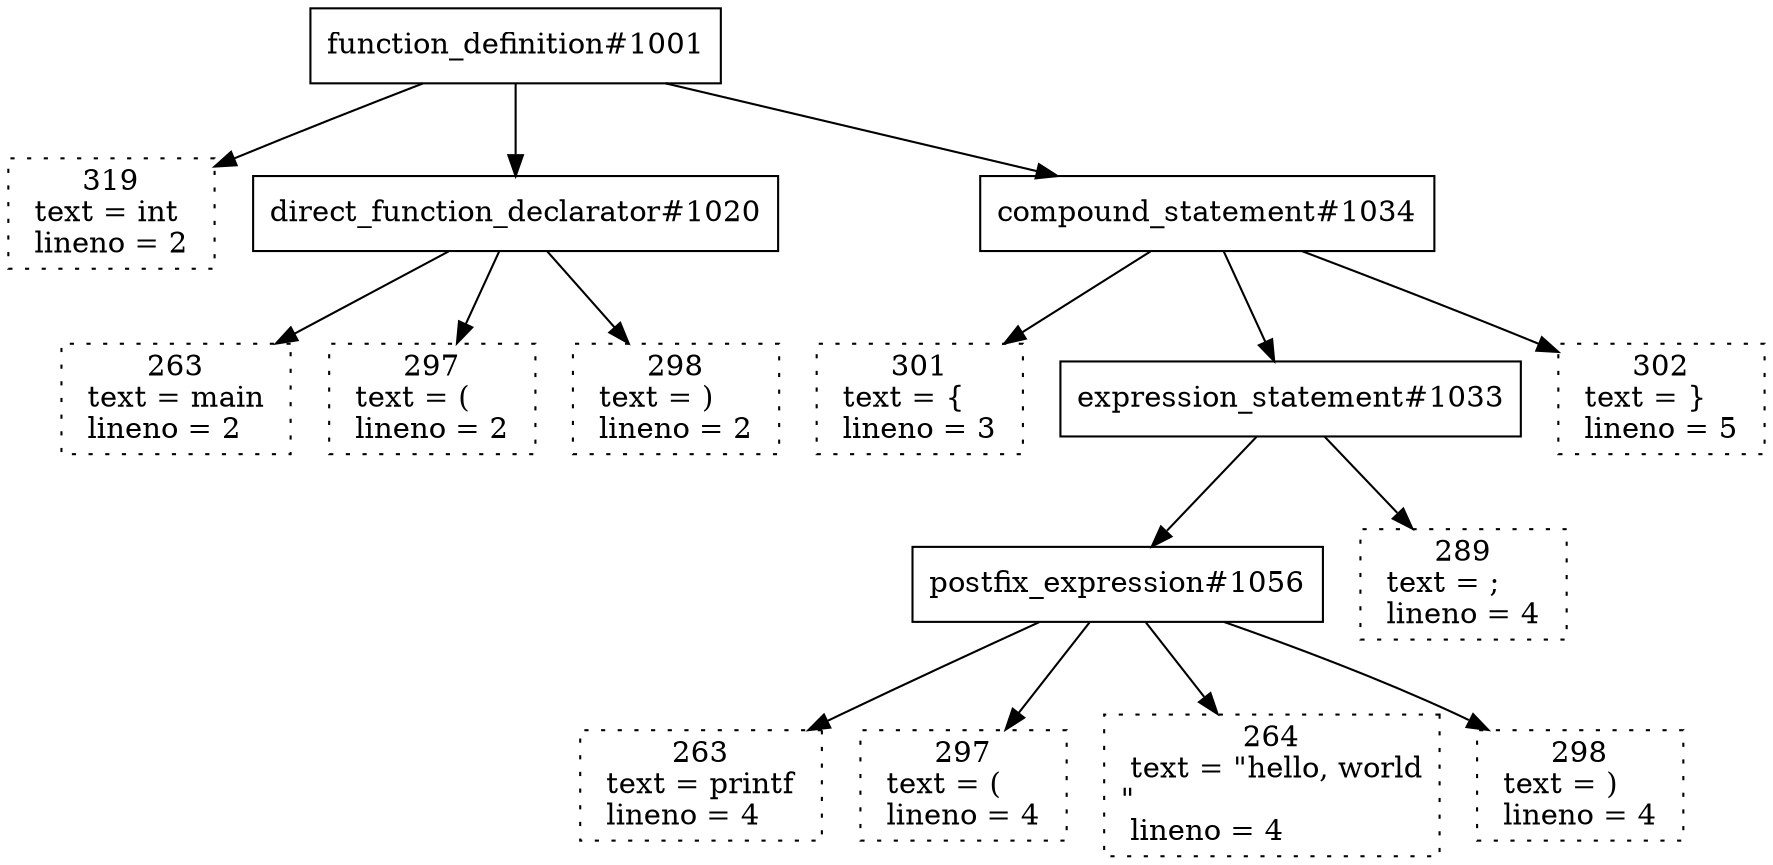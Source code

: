 digraph {
N15 [shape=box label="function_definition#1001"];
N15 -> N0;
N0 [shape=box style=dotted label=" 319 \n text = int \l lineno = 2 \l"];
N15 -> N5;
N5 [shape=box label="direct_function_declarator#1020"];
N5 -> N1;
N1 [shape=box style=dotted label=" 263 \n text = main \l lineno = 2 \l"];
N5 -> N2;
N2 [shape=box style=dotted label=" 297 \n text = ( \l lineno = 2 \l"];
N5 -> N3;
N3 [shape=box style=dotted label=" 298 \n text = ) \l lineno = 2 \l"];
N15 -> N14;
N14 [shape=box label="compound_statement#1034"];
N14 -> N4;
N4 [shape=box style=dotted label=" 301 \n text = { \l lineno = 3 \l"];
N14 -> N12;
N12 [shape=box label="expression_statement#1033"];
N12 -> N10;
N10 [shape=box label="postfix_expression#1056"];
N10 -> N6;
N6 [shape=box style=dotted label=" 263 \n text = printf \l lineno = 4 \l"];
N10 -> N7;
N7 [shape=box style=dotted label=" 297 \n text = ( \l lineno = 4 \l"];
N10 -> N8;
N8 [shape=box style=dotted label=" 264 \n text = \"hello, world\n\" \l lineno = 4 \l"];
N10 -> N9;
N9 [shape=box style=dotted label=" 298 \n text = ) \l lineno = 4 \l"];
N12 -> N11;
N11 [shape=box style=dotted label=" 289 \n text = ; \l lineno = 4 \l"];
N14 -> N13;
N13 [shape=box style=dotted label=" 302 \n text = } \l lineno = 5 \l"];
}
